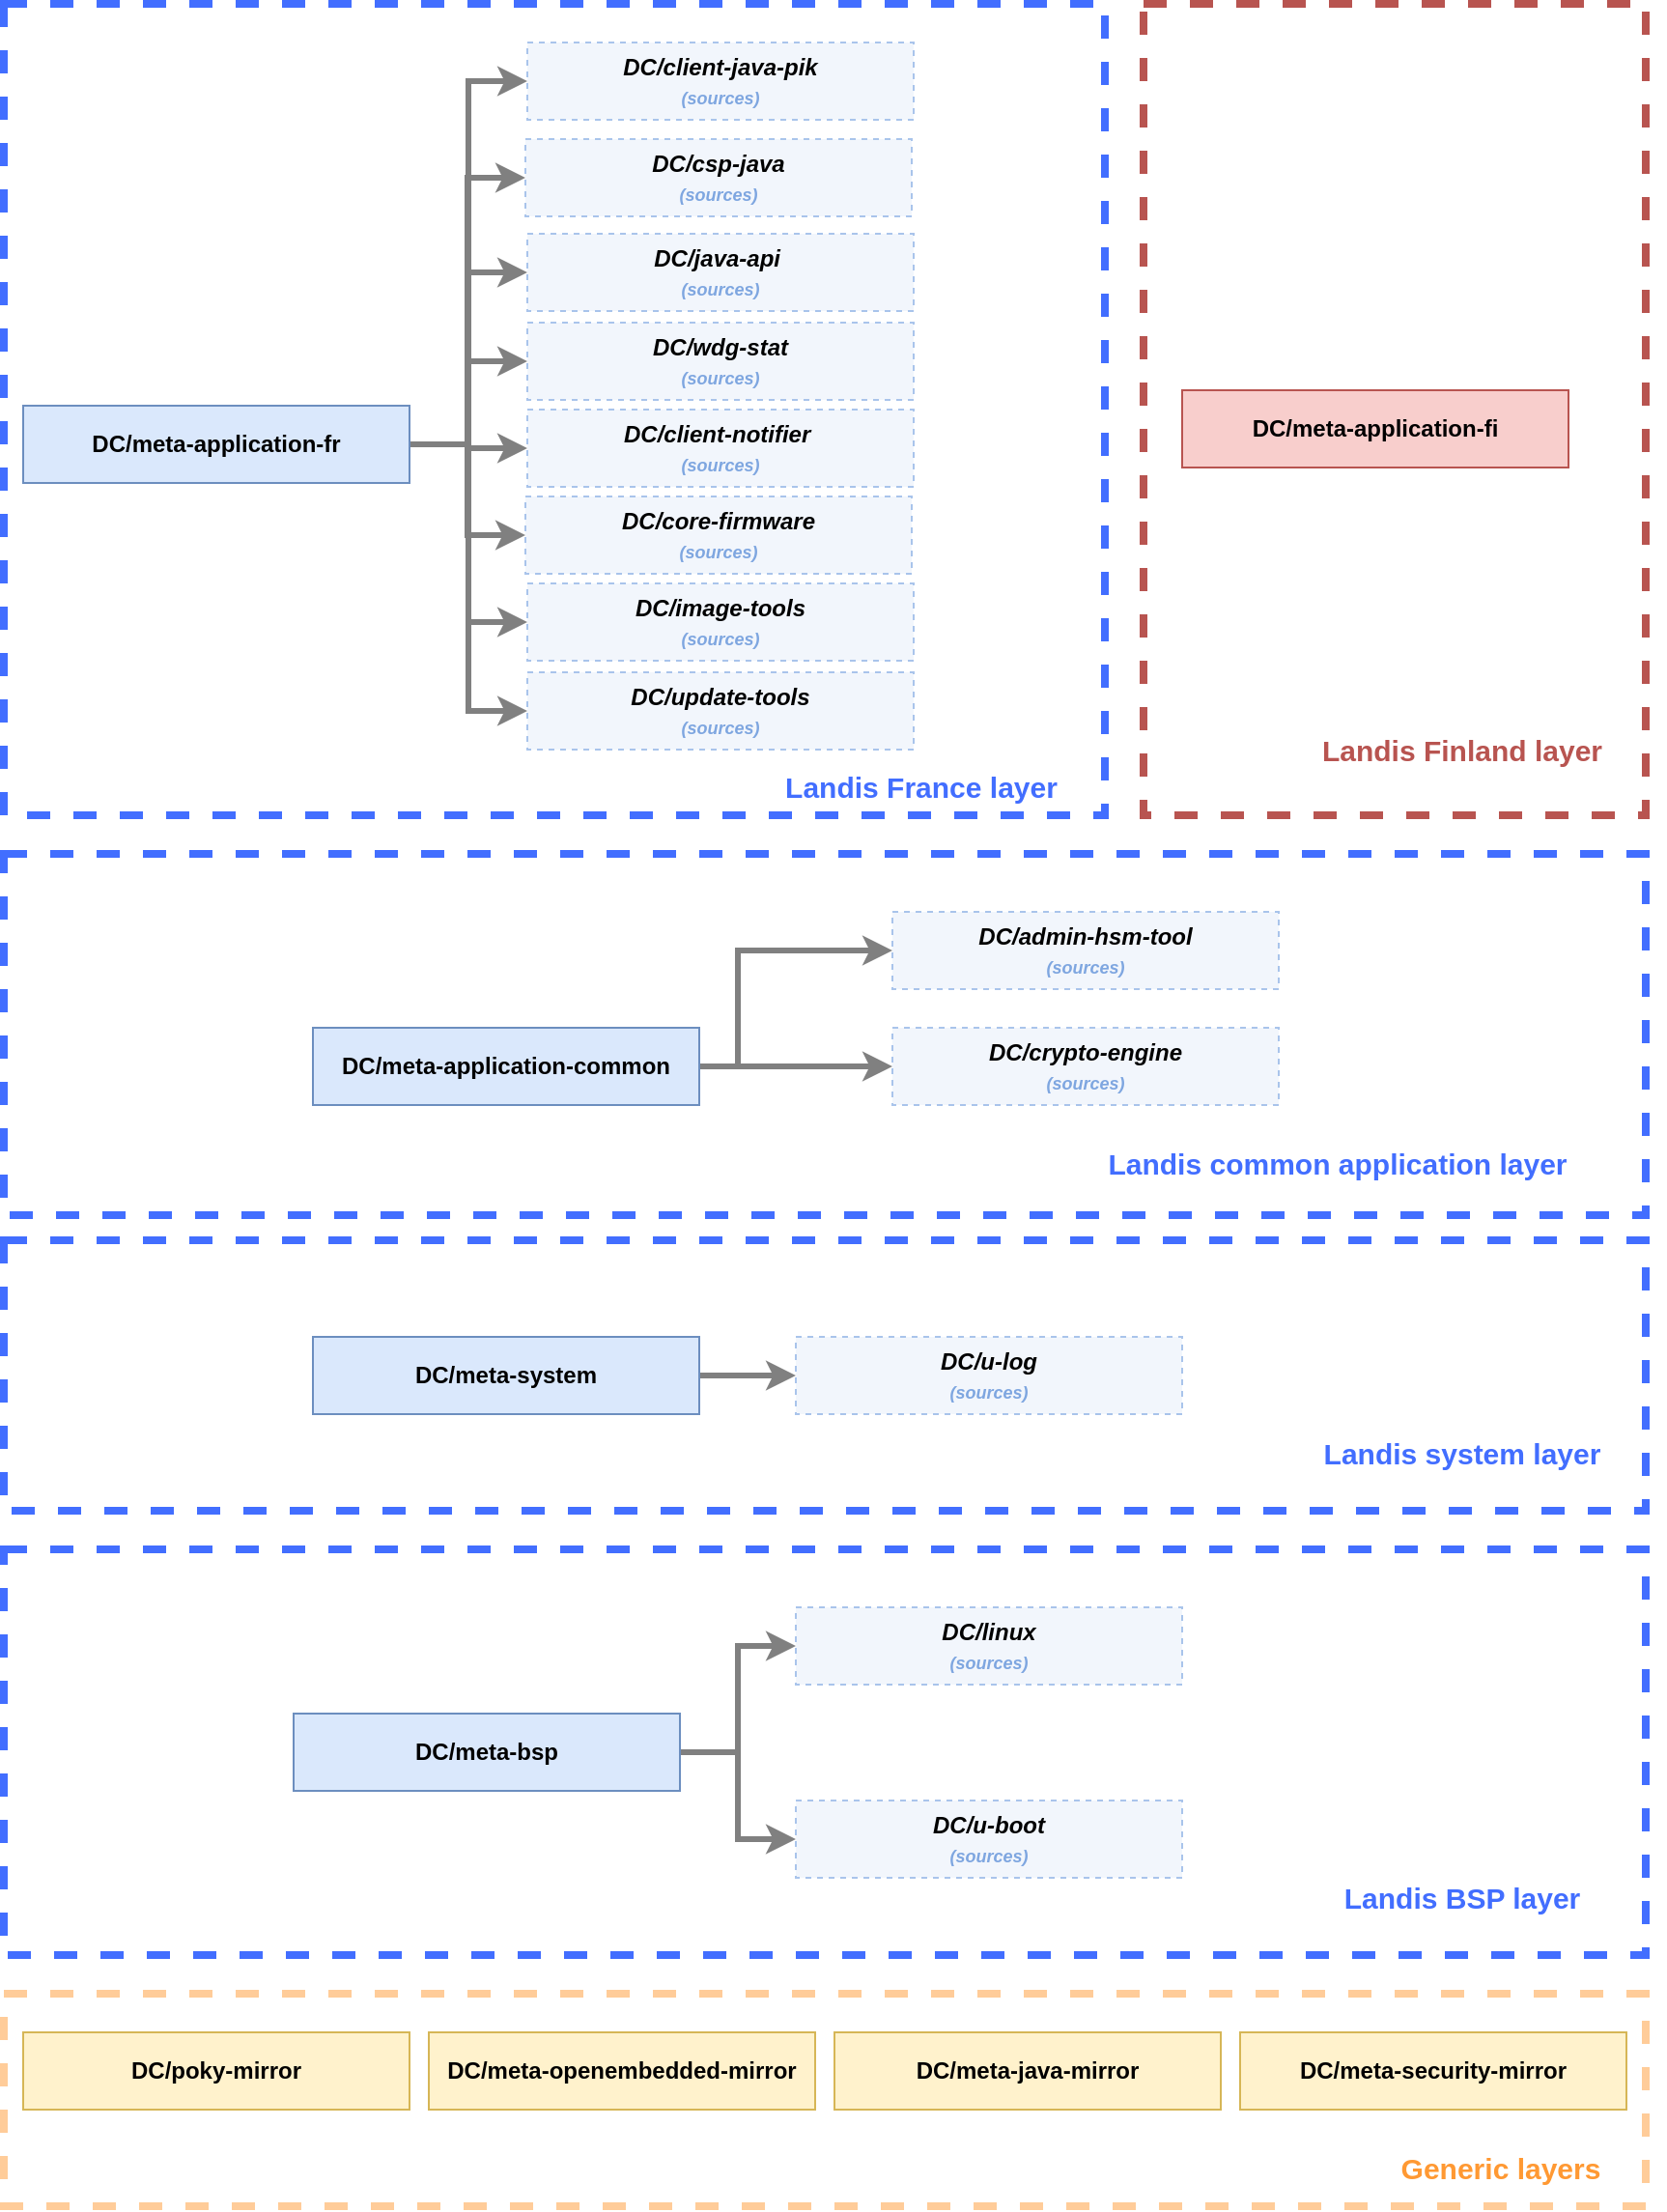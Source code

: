 <mxfile version="20.4.0" type="device"><diagram id="iYrBjFjFGtiYtrrSTTno" name="Page-1"><mxGraphModel dx="1496" dy="844" grid="1" gridSize="10" guides="1" tooltips="1" connect="1" arrows="1" fold="1" page="1" pageScale="1" pageWidth="1100" pageHeight="850" math="0" shadow="0"><root><mxCell id="0"/><mxCell id="1" parent="0"/><mxCell id="O3ol6Uzz1e6ZMDZqI7uI-6" value="" style="rounded=0;whiteSpace=wrap;html=1;fillColor=none;dashed=1;strokeWidth=4;strokeColor=#FFCC99;" parent="1" vertex="1"><mxGeometry x="120" y="1050" width="850" height="110" as="geometry"/></mxCell><mxCell id="O3ol6Uzz1e6ZMDZqI7uI-20" value="" style="rounded=0;whiteSpace=wrap;html=1;fillColor=none;dashed=1;strokeWidth=4;strokeColor=#426EFF;" parent="1" vertex="1"><mxGeometry x="120" y="820" width="850" height="210" as="geometry"/></mxCell><mxCell id="O3ol6Uzz1e6ZMDZqI7uI-1" value="&lt;b&gt;DC/poky-mirror&lt;/b&gt;" style="rounded=0;whiteSpace=wrap;html=1;fillColor=#fff2cc;strokeColor=#d6b656;" parent="1" vertex="1"><mxGeometry x="130" y="1070" width="200" height="40" as="geometry"/></mxCell><mxCell id="O3ol6Uzz1e6ZMDZqI7uI-2" value="&lt;b&gt;DC/meta-openembedded-mirror&lt;/b&gt;" style="rounded=0;whiteSpace=wrap;html=1;fillColor=#fff2cc;strokeColor=#d6b656;" parent="1" vertex="1"><mxGeometry x="340" y="1070" width="200" height="40" as="geometry"/></mxCell><mxCell id="O3ol6Uzz1e6ZMDZqI7uI-3" value="&lt;b&gt;DC/meta-java-mirror&lt;/b&gt;" style="rounded=0;whiteSpace=wrap;html=1;fillColor=#fff2cc;strokeColor=#d6b656;" parent="1" vertex="1"><mxGeometry x="550" y="1070" width="200" height="40" as="geometry"/></mxCell><mxCell id="O3ol6Uzz1e6ZMDZqI7uI-5" value="&lt;b&gt;DC/meta-security-mirror&lt;/b&gt;" style="rounded=0;whiteSpace=wrap;html=1;fillColor=#fff2cc;strokeColor=#d6b656;" parent="1" vertex="1"><mxGeometry x="760" y="1070" width="200" height="40" as="geometry"/></mxCell><mxCell id="O3ol6Uzz1e6ZMDZqI7uI-7" value="&lt;font style=&quot;font-size: 15px;&quot;&gt;&lt;b&gt;Generic layers&lt;br&gt;&lt;/b&gt;&lt;/font&gt;" style="text;html=1;strokeColor=none;fillColor=none;align=center;verticalAlign=middle;whiteSpace=wrap;rounded=0;dashed=1;strokeWidth=4;fontColor=#FF9933;" parent="1" vertex="1"><mxGeometry x="810" y="1140" width="170" as="geometry"/></mxCell><mxCell id="O3ol6Uzz1e6ZMDZqI7uI-8" value="" style="rounded=0;whiteSpace=wrap;html=1;fillColor=none;dashed=1;strokeWidth=4;strokeColor=#426EFF;" parent="1" vertex="1"><mxGeometry x="120" y="660" width="850" height="140" as="geometry"/></mxCell><mxCell id="O3ol6Uzz1e6ZMDZqI7uI-11" style="edgeStyle=orthogonalEdgeStyle;rounded=0;orthogonalLoop=1;jettySize=auto;html=1;exitX=1;exitY=0.5;exitDx=0;exitDy=0;entryX=0;entryY=0.5;entryDx=0;entryDy=0;fontSize=15;strokeWidth=3;strokeColor=#808080;" parent="1" source="O3ol6Uzz1e6ZMDZqI7uI-9" target="O3ol6Uzz1e6ZMDZqI7uI-10" edge="1"><mxGeometry relative="1" as="geometry"/></mxCell><mxCell id="O3ol6Uzz1e6ZMDZqI7uI-13" style="edgeStyle=orthogonalEdgeStyle;rounded=0;orthogonalLoop=1;jettySize=auto;html=1;exitX=1;exitY=0.5;exitDx=0;exitDy=0;entryX=0;entryY=0.5;entryDx=0;entryDy=0;strokeWidth=3;fontSize=15;fontColor=#FF9933;strokeColor=#808080;" parent="1" source="O3ol6Uzz1e6ZMDZqI7uI-9" target="O3ol6Uzz1e6ZMDZqI7uI-12" edge="1"><mxGeometry relative="1" as="geometry"/></mxCell><mxCell id="O3ol6Uzz1e6ZMDZqI7uI-9" value="&lt;b&gt;DC/meta-bsp&lt;/b&gt;" style="rounded=0;whiteSpace=wrap;html=1;fillColor=#dae8fc;strokeColor=#6c8ebf;" parent="1" vertex="1"><mxGeometry x="270" y="905" width="200" height="40" as="geometry"/></mxCell><mxCell id="O3ol6Uzz1e6ZMDZqI7uI-10" value="&lt;b&gt;DC/linux&lt;/b&gt;&lt;b&gt;&lt;br&gt;&lt;/b&gt;&lt;b&gt;&lt;font style=&quot;font-size: 9px;&quot; color=&quot;#7ea6e0&quot;&gt;(sources)&lt;/font&gt;&lt;/b&gt;" style="rounded=0;whiteSpace=wrap;html=1;fillColor=#F2F6FC;strokeColor=#A9C4EB;dashed=1;fontStyle=2" parent="1" vertex="1"><mxGeometry x="530" y="850" width="200" height="40" as="geometry"/></mxCell><mxCell id="O3ol6Uzz1e6ZMDZqI7uI-12" value="&lt;b&gt;DC/u-boot&lt;/b&gt;&lt;b&gt;&lt;br&gt;&lt;/b&gt;&lt;b&gt;&lt;font style=&quot;font-size: 9px;&quot; color=&quot;#7ea6e0&quot;&gt;(sources)&lt;/font&gt;&lt;/b&gt;" style="rounded=0;whiteSpace=wrap;html=1;fillColor=#F2F6FC;strokeColor=#A9C4EB;fontStyle=2;dashed=1;" parent="1" vertex="1"><mxGeometry x="530" y="950" width="200" height="40" as="geometry"/></mxCell><mxCell id="O3ol6Uzz1e6ZMDZqI7uI-16" value="&lt;b style=&quot;font-size: 15px;&quot;&gt;&lt;font style=&quot;font-size: 15px;&quot; color=&quot;#426EFF&quot;&gt;Landis BSP layer&lt;br style=&quot;font-size: 15px;&quot;&gt;&lt;/font&gt;&lt;/b&gt;" style="text;html=1;strokeColor=none;fillColor=none;align=center;verticalAlign=middle;whiteSpace=wrap;rounded=0;dashed=1;strokeWidth=4;fontColor=#FF9933;fontSize=15;" parent="1" vertex="1"><mxGeometry x="790" y="1000" width="170" as="geometry"/></mxCell><mxCell id="O3ol6Uzz1e6ZMDZqI7uI-19" style="edgeStyle=orthogonalEdgeStyle;rounded=0;orthogonalLoop=1;jettySize=auto;html=1;strokeWidth=3;fontSize=15;fontColor=#426EFF;strokeColor=#808080;" parent="1" source="O3ol6Uzz1e6ZMDZqI7uI-17" target="O3ol6Uzz1e6ZMDZqI7uI-18" edge="1"><mxGeometry relative="1" as="geometry"/></mxCell><mxCell id="O3ol6Uzz1e6ZMDZqI7uI-17" value="&lt;b&gt;DC/meta-system&lt;/b&gt;" style="rounded=0;whiteSpace=wrap;html=1;fillColor=#dae8fc;strokeColor=#6c8ebf;" parent="1" vertex="1"><mxGeometry x="280" y="710" width="200" height="40" as="geometry"/></mxCell><mxCell id="O3ol6Uzz1e6ZMDZqI7uI-18" value="&lt;b&gt;DC/u-log&lt;/b&gt;&lt;b&gt;&lt;br&gt;&lt;/b&gt;&lt;b&gt;&lt;font style=&quot;font-size: 9px;&quot; color=&quot;#7ea6e0&quot;&gt;(sources)&lt;/font&gt;&lt;/b&gt;" style="rounded=0;whiteSpace=wrap;html=1;fillColor=#F2F6FC;strokeColor=#A9C4EB;fontStyle=2;dashed=1;" parent="1" vertex="1"><mxGeometry x="530" y="710" width="200" height="40" as="geometry"/></mxCell><mxCell id="O3ol6Uzz1e6ZMDZqI7uI-21" value="&lt;b style=&quot;font-size: 15px;&quot;&gt;&lt;font style=&quot;font-size: 15px;&quot; color=&quot;#426EFF&quot;&gt;Landis system layer&lt;br style=&quot;font-size: 15px;&quot;&gt;&lt;/font&gt;&lt;/b&gt;" style="text;html=1;strokeColor=none;fillColor=none;align=center;verticalAlign=middle;whiteSpace=wrap;rounded=0;dashed=1;strokeWidth=4;fontColor=#FF9933;fontSize=15;" parent="1" vertex="1"><mxGeometry x="790" y="770" width="170" as="geometry"/></mxCell><mxCell id="O3ol6Uzz1e6ZMDZqI7uI-22" value="" style="rounded=0;whiteSpace=wrap;html=1;fillColor=none;dashed=1;strokeWidth=4;strokeColor=#426EFF;" parent="1" vertex="1"><mxGeometry x="120" y="460" width="850" height="187" as="geometry"/></mxCell><mxCell id="O3ol6Uzz1e6ZMDZqI7uI-25" style="edgeStyle=orthogonalEdgeStyle;rounded=0;orthogonalLoop=1;jettySize=auto;html=1;exitX=1;exitY=0.5;exitDx=0;exitDy=0;strokeWidth=3;fontSize=15;fontColor=#426EFF;entryX=0;entryY=0.5;entryDx=0;entryDy=0;strokeColor=#808080;" parent="1" source="O3ol6Uzz1e6ZMDZqI7uI-23" target="O3ol6Uzz1e6ZMDZqI7uI-24" edge="1"><mxGeometry relative="1" as="geometry"><Array as="points"><mxPoint x="500" y="510"/></Array></mxGeometry></mxCell><mxCell id="O3ol6Uzz1e6ZMDZqI7uI-27" style="edgeStyle=orthogonalEdgeStyle;rounded=0;orthogonalLoop=1;jettySize=auto;html=1;exitX=1;exitY=0.5;exitDx=0;exitDy=0;strokeWidth=3;fontSize=15;fontColor=#426EFF;strokeColor=#808080;" parent="1" source="O3ol6Uzz1e6ZMDZqI7uI-23" target="O3ol6Uzz1e6ZMDZqI7uI-26" edge="1"><mxGeometry relative="1" as="geometry"/></mxCell><mxCell id="O3ol6Uzz1e6ZMDZqI7uI-23" value="&lt;b&gt;DC/meta-application-common&lt;/b&gt;" style="rounded=0;whiteSpace=wrap;html=1;fillColor=#dae8fc;strokeColor=#6c8ebf;" parent="1" vertex="1"><mxGeometry x="280" y="550" width="200" height="40" as="geometry"/></mxCell><mxCell id="O3ol6Uzz1e6ZMDZqI7uI-24" value="&lt;b&gt;DC/admin-hsm-tool&lt;/b&gt;&lt;b&gt;&lt;br&gt;&lt;/b&gt;&lt;b&gt;&lt;font style=&quot;font-size: 9px;&quot; color=&quot;#7ea6e0&quot;&gt;(sources)&lt;/font&gt;&lt;/b&gt;" style="rounded=0;whiteSpace=wrap;html=1;fillColor=#F2F6FC;strokeColor=#A9C4EB;fontStyle=2;dashed=1;" parent="1" vertex="1"><mxGeometry x="580" y="490" width="200" height="40" as="geometry"/></mxCell><mxCell id="O3ol6Uzz1e6ZMDZqI7uI-26" value="&lt;b&gt;DC/crypto-engine&lt;/b&gt;&lt;b&gt;&lt;br&gt;&lt;/b&gt;&lt;b&gt;&lt;font style=&quot;font-size: 9px;&quot; color=&quot;#7ea6e0&quot;&gt;(sources)&lt;/font&gt;&lt;/b&gt;" style="rounded=0;whiteSpace=wrap;html=1;fillColor=#F2F6FC;strokeColor=#A9C4EB;fontStyle=2;dashed=1;" parent="1" vertex="1"><mxGeometry x="580" y="550" width="200" height="40" as="geometry"/></mxCell><mxCell id="O3ol6Uzz1e6ZMDZqI7uI-28" value="&lt;b style=&quot;font-size: 15px;&quot;&gt;&lt;font style=&quot;font-size: 15px;&quot; color=&quot;#426EFF&quot;&gt;Landis common application layer&lt;br style=&quot;font-size: 15px;&quot;&gt;&lt;/font&gt;&lt;/b&gt;" style="text;html=1;strokeColor=none;fillColor=none;align=center;verticalAlign=middle;rounded=0;dashed=1;strokeWidth=4;fontColor=#FF9933;fontSize=15;" parent="1" vertex="1"><mxGeometry x="780" y="600" width="60" height="40" as="geometry"/></mxCell><mxCell id="O3ol6Uzz1e6ZMDZqI7uI-30" value="" style="rounded=0;whiteSpace=wrap;html=1;fillColor=none;dashed=1;strokeWidth=4;strokeColor=#426EFF;" parent="1" vertex="1"><mxGeometry x="120" y="20" width="570" height="420" as="geometry"/></mxCell><mxCell id="O3ol6Uzz1e6ZMDZqI7uI-39" style="edgeStyle=orthogonalEdgeStyle;rounded=0;orthogonalLoop=1;jettySize=auto;html=1;exitX=1;exitY=0.5;exitDx=0;exitDy=0;entryX=0;entryY=0.5;entryDx=0;entryDy=0;strokeWidth=3;fontSize=15;fontColor=#426EFF;strokeColor=#808080;" parent="1" source="O3ol6Uzz1e6ZMDZqI7uI-31" target="O3ol6Uzz1e6ZMDZqI7uI-32" edge="1"><mxGeometry relative="1" as="geometry"/></mxCell><mxCell id="O3ol6Uzz1e6ZMDZqI7uI-40" style="edgeStyle=orthogonalEdgeStyle;rounded=0;orthogonalLoop=1;jettySize=auto;html=1;exitX=1;exitY=0.5;exitDx=0;exitDy=0;entryX=0;entryY=0.5;entryDx=0;entryDy=0;strokeWidth=3;fontSize=15;fontColor=#426EFF;strokeColor=#808080;" parent="1" source="O3ol6Uzz1e6ZMDZqI7uI-31" target="O3ol6Uzz1e6ZMDZqI7uI-33" edge="1"><mxGeometry relative="1" as="geometry"/></mxCell><mxCell id="O3ol6Uzz1e6ZMDZqI7uI-41" style="edgeStyle=orthogonalEdgeStyle;rounded=0;orthogonalLoop=1;jettySize=auto;html=1;exitX=1;exitY=0.5;exitDx=0;exitDy=0;entryX=0;entryY=0.5;entryDx=0;entryDy=0;strokeWidth=3;fontSize=15;fontColor=#426EFF;strokeColor=#808080;" parent="1" source="O3ol6Uzz1e6ZMDZqI7uI-31" target="O3ol6Uzz1e6ZMDZqI7uI-34" edge="1"><mxGeometry relative="1" as="geometry"/></mxCell><mxCell id="O3ol6Uzz1e6ZMDZqI7uI-42" style="edgeStyle=orthogonalEdgeStyle;rounded=0;orthogonalLoop=1;jettySize=auto;html=1;exitX=1;exitY=0.5;exitDx=0;exitDy=0;strokeWidth=3;fontSize=15;fontColor=#426EFF;strokeColor=#808080;" parent="1" source="O3ol6Uzz1e6ZMDZqI7uI-31" target="O3ol6Uzz1e6ZMDZqI7uI-35" edge="1"><mxGeometry relative="1" as="geometry"/></mxCell><mxCell id="O3ol6Uzz1e6ZMDZqI7uI-43" style="edgeStyle=orthogonalEdgeStyle;rounded=0;orthogonalLoop=1;jettySize=auto;html=1;exitX=1;exitY=0.5;exitDx=0;exitDy=0;entryX=0;entryY=0.5;entryDx=0;entryDy=0;strokeWidth=3;fontSize=15;fontColor=#426EFF;strokeColor=#808080;" parent="1" source="O3ol6Uzz1e6ZMDZqI7uI-31" target="O3ol6Uzz1e6ZMDZqI7uI-36" edge="1"><mxGeometry relative="1" as="geometry"/></mxCell><mxCell id="O3ol6Uzz1e6ZMDZqI7uI-44" style="edgeStyle=orthogonalEdgeStyle;rounded=0;orthogonalLoop=1;jettySize=auto;html=1;exitX=1;exitY=0.5;exitDx=0;exitDy=0;entryX=0;entryY=0.5;entryDx=0;entryDy=0;strokeWidth=3;fontSize=15;fontColor=#426EFF;strokeColor=#808080;" parent="1" source="O3ol6Uzz1e6ZMDZqI7uI-31" target="O3ol6Uzz1e6ZMDZqI7uI-37" edge="1"><mxGeometry relative="1" as="geometry"/></mxCell><mxCell id="O3ol6Uzz1e6ZMDZqI7uI-45" style="edgeStyle=orthogonalEdgeStyle;rounded=0;orthogonalLoop=1;jettySize=auto;html=1;exitX=1;exitY=0.5;exitDx=0;exitDy=0;entryX=0;entryY=0.5;entryDx=0;entryDy=0;strokeWidth=3;fontSize=15;fontColor=#426EFF;strokeColor=#808080;" parent="1" source="O3ol6Uzz1e6ZMDZqI7uI-31" target="O3ol6Uzz1e6ZMDZqI7uI-38" edge="1"><mxGeometry relative="1" as="geometry"/></mxCell><mxCell id="cGC_TMpBdk247T6njZGE-2" style="edgeStyle=orthogonalEdgeStyle;rounded=0;orthogonalLoop=1;jettySize=auto;html=1;exitX=1;exitY=0.5;exitDx=0;exitDy=0;entryX=0;entryY=0.5;entryDx=0;entryDy=0;strokeWidth=3;strokeColor=#808080;" parent="1" source="O3ol6Uzz1e6ZMDZqI7uI-31" target="cGC_TMpBdk247T6njZGE-1" edge="1"><mxGeometry relative="1" as="geometry"/></mxCell><mxCell id="O3ol6Uzz1e6ZMDZqI7uI-31" value="&lt;b&gt;DC/meta-application-fr&lt;/b&gt;" style="rounded=0;whiteSpace=wrap;html=1;fillColor=#dae8fc;strokeColor=#6c8ebf;" parent="1" vertex="1"><mxGeometry x="130" y="228" width="200" height="40" as="geometry"/></mxCell><mxCell id="O3ol6Uzz1e6ZMDZqI7uI-32" value="&lt;div style=&quot;text-align: justify;&quot;&gt;&lt;b style=&quot;background-color: initial;&quot;&gt;DC/client-java-pik&lt;/b&gt;&lt;/div&gt;&lt;b&gt;&lt;font style=&quot;font-size: 9px;&quot; color=&quot;#7ea6e0&quot;&gt;(sources)&lt;/font&gt;&lt;/b&gt;" style="rounded=0;whiteSpace=wrap;html=1;fillColor=#F2F6FC;strokeColor=#A9C4EB;fontStyle=2;dashed=1;" parent="1" vertex="1"><mxGeometry x="391" y="40" width="200" height="40" as="geometry"/></mxCell><mxCell id="O3ol6Uzz1e6ZMDZqI7uI-33" value="&lt;b&gt;DC/java-api&lt;/b&gt;&lt;b&gt;&lt;font color=&quot;#7ea6e0&quot;&gt;&amp;nbsp;&lt;/font&gt;&lt;/b&gt;&lt;b&gt;&lt;br&gt;&lt;/b&gt;&lt;b&gt;&lt;font style=&quot;font-size: 9px;&quot; color=&quot;#7ea6e0&quot;&gt;(sources)&lt;/font&gt;&lt;/b&gt;&lt;b&gt;&lt;font color=&quot;#7ea6e0&quot;&gt;&lt;br&gt;&lt;/font&gt;&lt;/b&gt;" style="rounded=0;whiteSpace=wrap;html=1;fillColor=#F2F6FC;strokeColor=#A9C4EB;fontStyle=2;dashed=1;" parent="1" vertex="1"><mxGeometry x="391" y="139" width="200" height="40" as="geometry"/></mxCell><mxCell id="O3ol6Uzz1e6ZMDZqI7uI-34" value="&lt;b&gt;DC/wdg-stat&lt;/b&gt;&lt;b&gt;&lt;br&gt;&lt;/b&gt;&lt;b&gt;&lt;font style=&quot;font-size: 9px;&quot; color=&quot;#7ea6e0&quot;&gt;(sources)&lt;/font&gt;&lt;/b&gt;" style="rounded=0;whiteSpace=wrap;html=1;fillColor=#F2F6FC;strokeColor=#A9C4EB;fontStyle=2;dashed=1;" parent="1" vertex="1"><mxGeometry x="391" y="185" width="200" height="40" as="geometry"/></mxCell><mxCell id="O3ol6Uzz1e6ZMDZqI7uI-35" value="&lt;b&gt;DC/client-notifier&lt;/b&gt;&lt;b&gt;&lt;font color=&quot;#7ea6e0&quot;&gt;&amp;nbsp;&lt;/font&gt;&lt;/b&gt;&lt;b&gt;&lt;br&gt;&lt;/b&gt;&lt;b&gt;&lt;font style=&quot;font-size: 9px;&quot; color=&quot;#7ea6e0&quot;&gt;(sources)&lt;/font&gt;&lt;/b&gt;" style="rounded=0;whiteSpace=wrap;html=1;fillColor=#F2F6FC;strokeColor=#A9C4EB;fontStyle=2;dashed=1;" parent="1" vertex="1"><mxGeometry x="391" y="230" width="200" height="40" as="geometry"/></mxCell><mxCell id="O3ol6Uzz1e6ZMDZqI7uI-36" value="&lt;b&gt;DC/core-firmware&lt;br&gt;&lt;/b&gt;&lt;b&gt;&lt;font style=&quot;font-size: 9px;&quot; color=&quot;#7ea6e0&quot;&gt;(sources)&lt;/font&gt;&lt;/b&gt;" style="rounded=0;whiteSpace=wrap;html=1;fillColor=#F2F6FC;strokeColor=#A9C4EB;fontStyle=2;dashed=1;" parent="1" vertex="1"><mxGeometry x="390" y="275" width="200" height="40" as="geometry"/></mxCell><mxCell id="O3ol6Uzz1e6ZMDZqI7uI-37" value="&lt;b&gt;DC/image-tools&lt;/b&gt;&lt;b&gt;&lt;br&gt;&lt;/b&gt;&lt;b&gt;&lt;font style=&quot;font-size: 9px;&quot; color=&quot;#7ea6e0&quot;&gt;(sources)&lt;/font&gt;&lt;/b&gt;" style="rounded=0;whiteSpace=wrap;html=1;fillColor=#F2F6FC;strokeColor=#A9C4EB;fontStyle=2;dashed=1;" parent="1" vertex="1"><mxGeometry x="391" y="320" width="200" height="40" as="geometry"/></mxCell><mxCell id="O3ol6Uzz1e6ZMDZqI7uI-38" value="&lt;b&gt;DC/update-tools&lt;/b&gt;&lt;b&gt;&lt;br&gt;&lt;/b&gt;&lt;b&gt;&lt;font style=&quot;font-size: 9px;&quot; color=&quot;#7ea6e0&quot;&gt;(sources)&lt;/font&gt;&lt;/b&gt;" style="rounded=0;whiteSpace=wrap;html=1;fillColor=#F2F6FC;strokeColor=#A9C4EB;fontStyle=2;dashed=1;" parent="1" vertex="1"><mxGeometry x="391" y="366" width="200" height="40" as="geometry"/></mxCell><mxCell id="O3ol6Uzz1e6ZMDZqI7uI-47" value="&lt;b style=&quot;font-size: 15px;&quot;&gt;&lt;font style=&quot;font-size: 15px;&quot; color=&quot;#426EFF&quot;&gt;Landis France layer&lt;br style=&quot;font-size: 15px;&quot;&gt;&lt;/font&gt;&lt;/b&gt;" style="text;html=1;strokeColor=none;fillColor=none;align=center;verticalAlign=middle;whiteSpace=wrap;rounded=0;dashed=1;strokeWidth=4;fontColor=#FF9933;fontSize=15;" parent="1" vertex="1"><mxGeometry x="510" y="425" width="170" as="geometry"/></mxCell><mxCell id="O3ol6Uzz1e6ZMDZqI7uI-48" value="&lt;b&gt;DC/meta-application-fi&lt;/b&gt;" style="rounded=0;whiteSpace=wrap;html=1;fillColor=#f8cecc;strokeColor=#b85450;" parent="1" vertex="1"><mxGeometry x="730" y="220" width="200" height="40" as="geometry"/></mxCell><mxCell id="O3ol6Uzz1e6ZMDZqI7uI-49" value="&lt;b style=&quot;font-size: 15px;&quot;&gt;&lt;font style=&quot;font-size: 15px;&quot;&gt;Landis Finland layer&lt;br&gt;&lt;/font&gt;&lt;/b&gt;" style="text;html=1;strokeColor=none;fillColor=none;align=center;verticalAlign=middle;whiteSpace=wrap;rounded=0;dashed=1;strokeWidth=4;fontColor=#B85450;fontSize=15;" parent="1" vertex="1"><mxGeometry x="790" y="406" width="170" as="geometry"/></mxCell><mxCell id="O3ol6Uzz1e6ZMDZqI7uI-50" value="" style="rounded=0;whiteSpace=wrap;html=1;fillColor=none;dashed=1;strokeWidth=4;strokeColor=#B85450;" parent="1" vertex="1"><mxGeometry x="710" y="20" width="260" height="420" as="geometry"/></mxCell><mxCell id="cGC_TMpBdk247T6njZGE-1" value="&lt;b&gt;DC/csp-java&lt;/b&gt;&lt;b&gt;&lt;br&gt;&lt;/b&gt;&lt;b&gt;&lt;font style=&quot;font-size: 9px;&quot; color=&quot;#7ea6e0&quot;&gt;(sources)&lt;/font&gt;&lt;/b&gt;" style="rounded=0;whiteSpace=wrap;html=1;fillColor=#F2F6FC;strokeColor=#A9C4EB;fontStyle=2;dashed=1;" parent="1" vertex="1"><mxGeometry x="390" y="90" width="200" height="40" as="geometry"/></mxCell></root></mxGraphModel></diagram></mxfile>